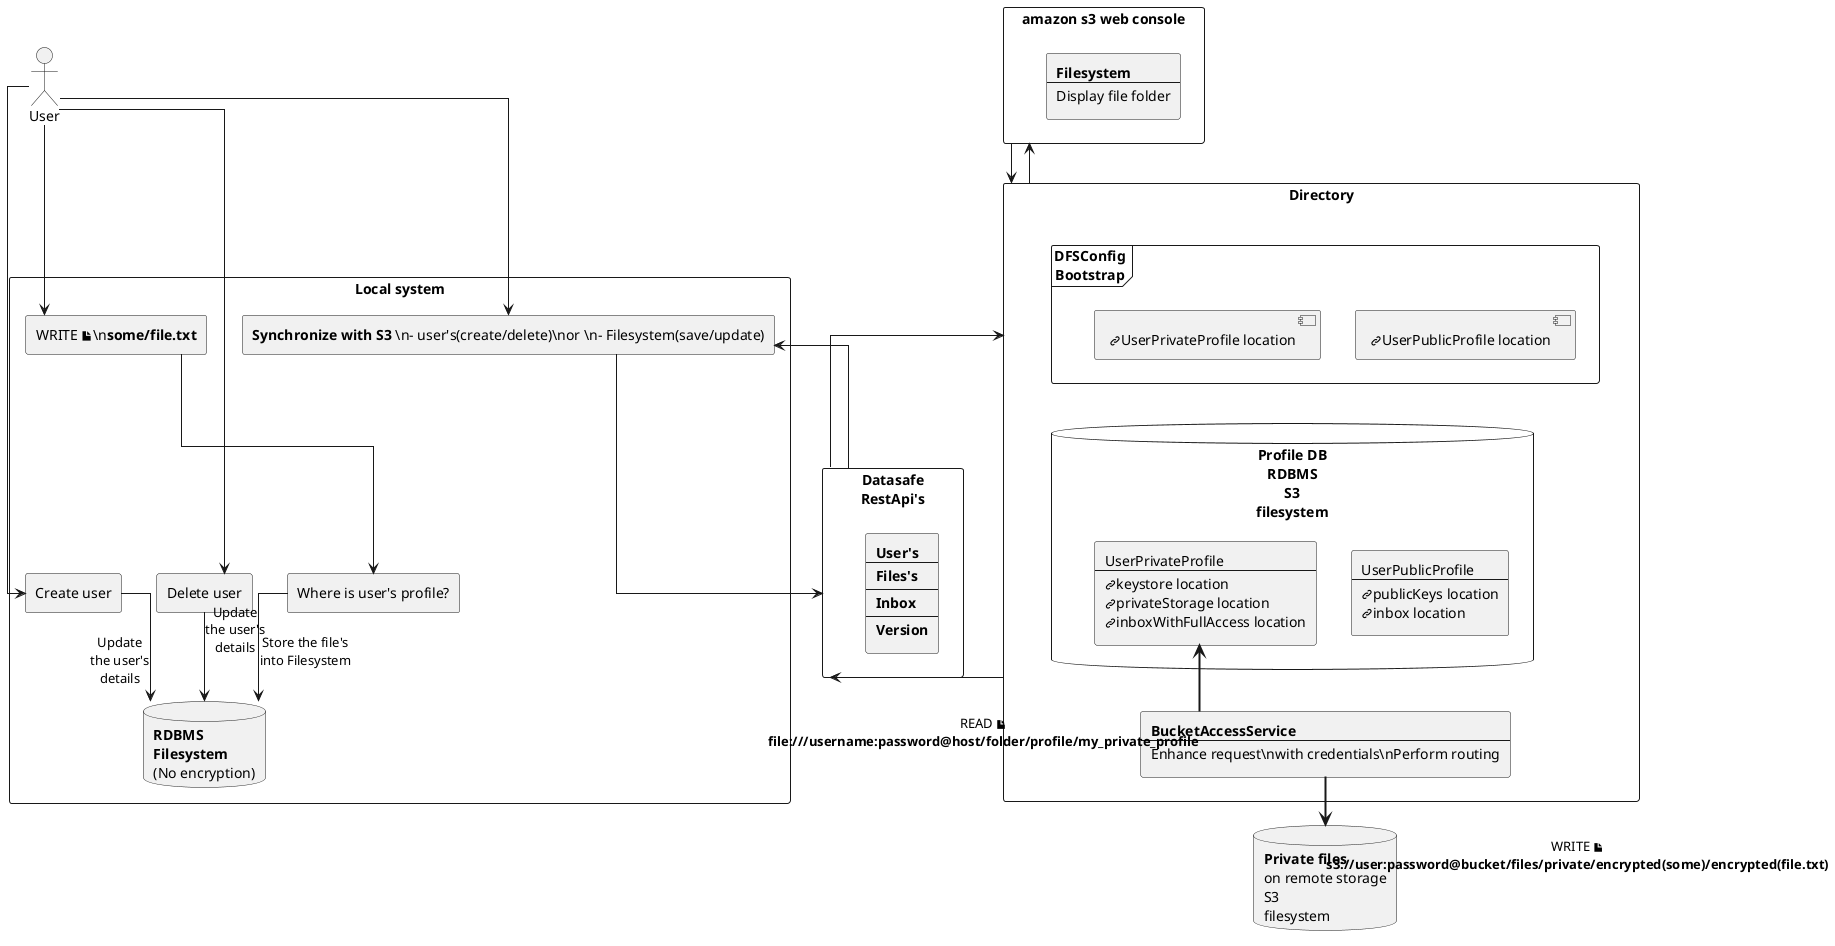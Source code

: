 @startuml

skinparam ranksep 10
skinparam linetype ortho

actor User as u

rectangle "Local system" as ls{
    rectangle create_profile [
        Create user
    ]

    rectangle delete_profile [
        Delete user
    ]

    rectangle user_profile [
        Where is user's profile?
    ]

    rectangle doc [
        WRITE <&file>\n<b>some/file.txt</b>
    ]

    database "<b>RDBMS</b>\n<b>Filesystem</b>\n(No encryption)" as local_storage {
    }

    rectangle syn_s3 [
        <b>Synchronize with S3</b> \n- user's(create/delete)\nor \n- Filesystem(save/update)
    ]
}

rectangle "amazon s3 web console" as aweb{
    rectangle web [
        <b>Filesystem</b>
        ---
        Display file folder
    ]
}

rectangle "Datasafe\nRestApi's" as datasafe_restapi{
    rectangle api [
        <b>User's</b>
        ---
        <b>Files's</b>
        ---
        <b>Inbox</b>
        ---
        <b>Version</b>
    ]

}

rectangle Directory {

    frame "DFSConfig\nBootstrap" as DFSConfig {
        component "<&link-intact>UserPublicProfile location" as UPub_loc
        component "<&link-intact>UserPrivateProfile location" as UPriv_loc
    }

    database "<b>Profile DB</b>\nRDBMS\nS3\nfilesystem" as profiles_storage {
        rectangle UPub [
        UserPublicProfile
        --
        <&link-intact>publicKeys location
        <&link-intact>inbox location
        ]

        rectangle UPriv [
          UserPrivateProfile
          --
          <&link-intact>keystore location
          <&link-intact>privateStorage location
          <&link-intact>inboxWithFullAccess location
        ]
    }
    rectangle Credentials [
        <b>BucketAccessService</b>
        ---
        Enhance request\nwith credentials\nPerform routing
    ]

    DFSConfig -[hidden]down- profiles_storage
    UPub -[hidden]down- Credentials
    UPriv -[hidden]down- Credentials
}

database "<b>Private files</b>\non remote storage\nS3\nfilesystem" as private_files_storage {
}

u --> create_profile
create_profile --> local_storage : Update\nthe user's\ndetails
u --> delete_profile
delete_profile --> local_storage : Update\nthe user's\ndetails
u --> doc
doc --> user_profile
user_profile --> local_storage : Store the file's\ninto Filesystem
u --> syn_s3
syn_s3 --> datasafe_restapi
datasafe_restapi --> syn_s3
datasafe_restapi --> Directory
Directory --> datasafe_restapi

Credentials ==> UPriv : \n\nREAD <&file>\n<b>file:///username:password@host/folder/profile/my_private_profile</b>\n\n
Credentials ==> private_files_storage : \n\nWRITE <&file>\n<b>s3://user:password@bucket/files/private/encrypted(some)/encrypted(file.txt)\n\n
Directory --> aweb
aweb --> Directory

@enduml
